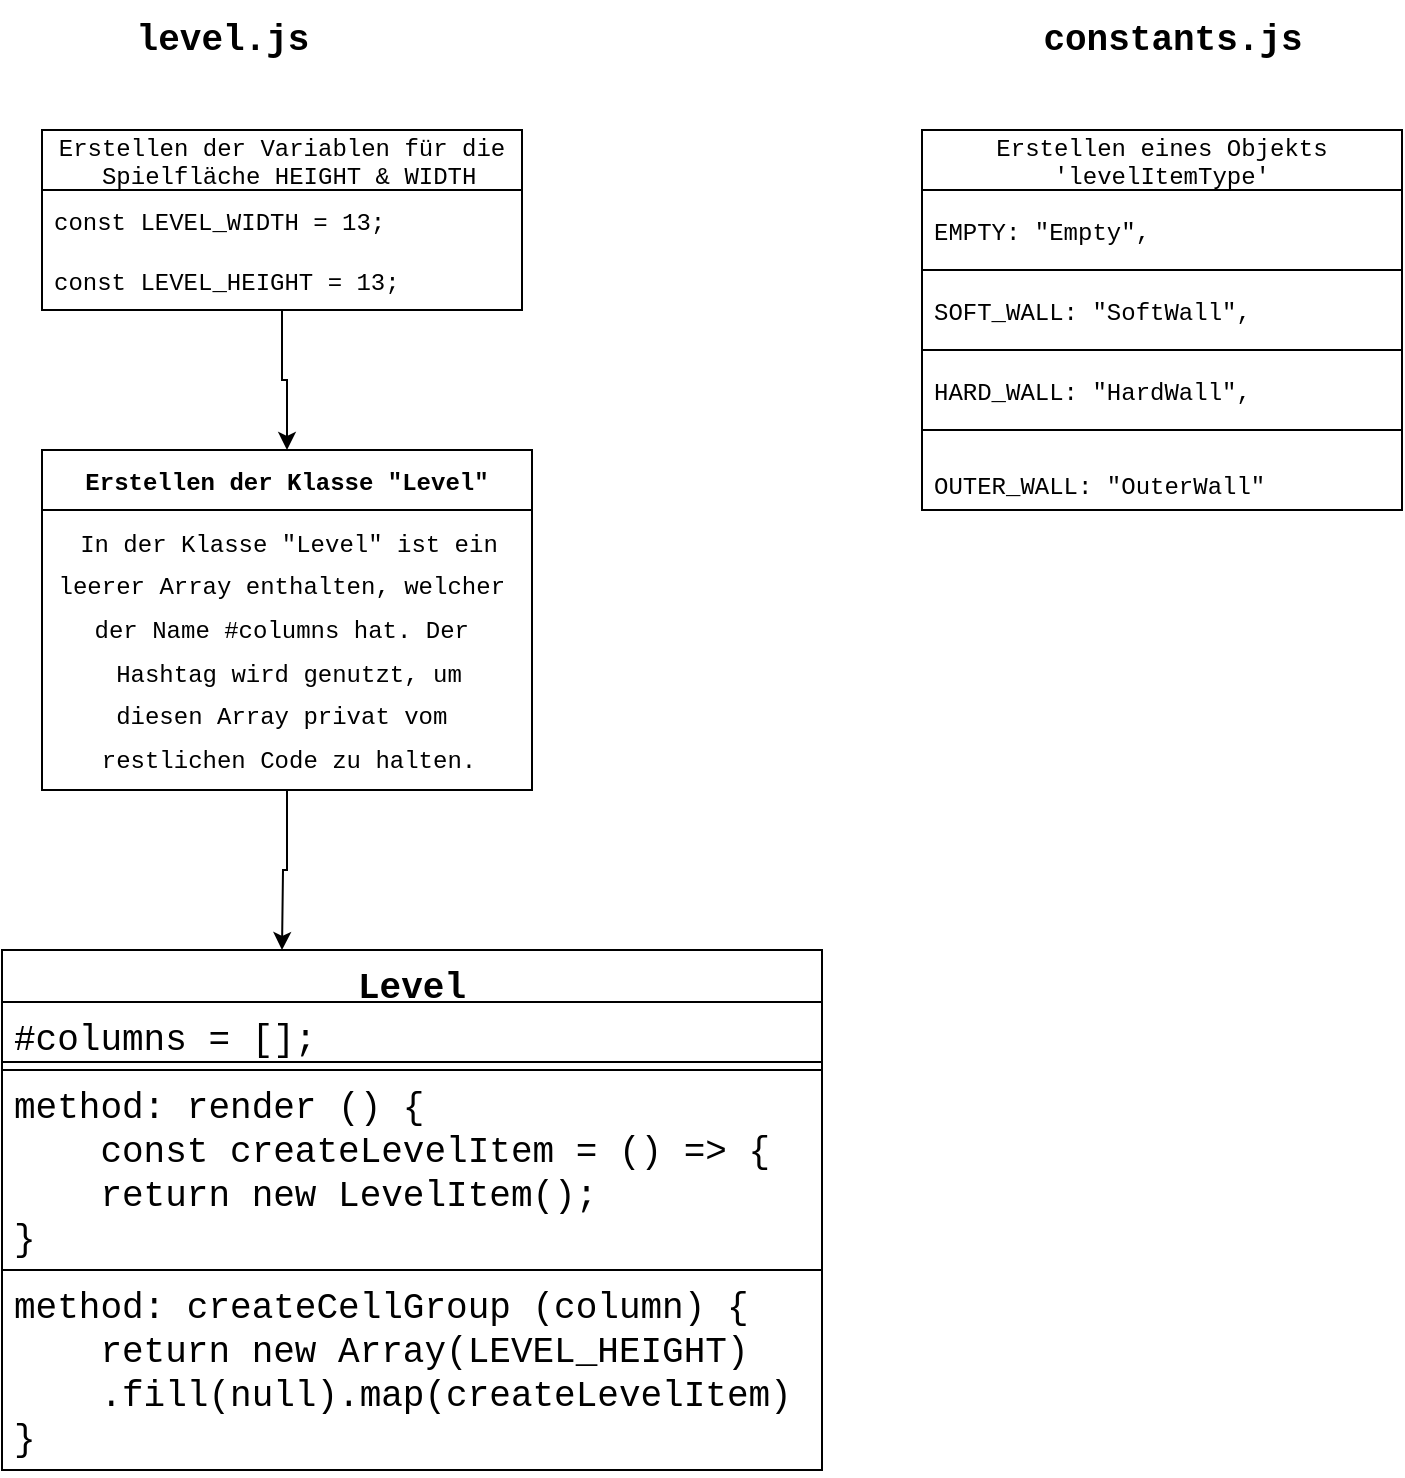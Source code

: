 <mxfile version="20.3.0" type="device"><diagram id="CfZ2Q6GnnfU3AeCrCMWZ" name="Seite-1"><mxGraphModel dx="600" dy="970" grid="1" gridSize="10" guides="1" tooltips="1" connect="1" arrows="1" fold="1" page="1" pageScale="1" pageWidth="827" pageHeight="1169" math="0" shadow="0"><root><mxCell id="0"/><mxCell id="1" parent="0"/><mxCell id="6uzbEDRDQeq24NjG_iJx-8" value="" style="edgeStyle=orthogonalEdgeStyle;rounded=0;orthogonalLoop=1;jettySize=auto;html=1;labelBackgroundColor=none;" edge="1" parent="1" source="6uzbEDRDQeq24NjG_iJx-1" target="6uzbEDRDQeq24NjG_iJx-5"><mxGeometry relative="1" as="geometry"/></mxCell><mxCell id="6uzbEDRDQeq24NjG_iJx-1" value="Erstellen der Variablen für die&#10; Spielfläche HEIGHT &amp; WIDTH" style="swimlane;fontStyle=0;childLayout=stackLayout;horizontal=1;startSize=30;horizontalStack=0;resizeParent=1;resizeParentMax=0;resizeLast=0;collapsible=1;marginBottom=0;fontFamily=Courier New;labelBackgroundColor=none;" vertex="1" parent="1"><mxGeometry x="40" y="80" width="240" height="90" as="geometry"/></mxCell><mxCell id="6uzbEDRDQeq24NjG_iJx-2" value="const LEVEL_WIDTH = 13;" style="text;align=left;verticalAlign=middle;spacingLeft=4;spacingRight=4;overflow=hidden;points=[[0,0.5],[1,0.5]];portConstraint=eastwest;rotatable=0;fontFamily=Courier New;labelBackgroundColor=none;" vertex="1" parent="6uzbEDRDQeq24NjG_iJx-1"><mxGeometry y="30" width="240" height="30" as="geometry"/></mxCell><mxCell id="6uzbEDRDQeq24NjG_iJx-3" value="const LEVEL_HEIGHT = 13;" style="text;align=left;verticalAlign=middle;spacingLeft=4;spacingRight=4;overflow=hidden;points=[[0,0.5],[1,0.5]];portConstraint=eastwest;rotatable=0;fontFamily=Courier New;labelBackgroundColor=none;" vertex="1" parent="6uzbEDRDQeq24NjG_iJx-1"><mxGeometry y="60" width="240" height="30" as="geometry"/></mxCell><mxCell id="6uzbEDRDQeq24NjG_iJx-22" style="edgeStyle=orthogonalEdgeStyle;rounded=0;orthogonalLoop=1;jettySize=auto;html=1;fontFamily=Courier New;fontSize=18;labelBackgroundColor=none;" edge="1" parent="1" source="6uzbEDRDQeq24NjG_iJx-5"><mxGeometry relative="1" as="geometry"><mxPoint x="160" y="490" as="targetPoint"/></mxGeometry></mxCell><mxCell id="6uzbEDRDQeq24NjG_iJx-5" value="Erstellen der Klasse &quot;Level&quot;" style="swimlane;fontStyle=1;childLayout=stackLayout;horizontal=1;startSize=30;horizontalStack=0;resizeParent=1;resizeParentMax=0;resizeLast=0;collapsible=1;marginBottom=0;fontFamily=Courier New;labelBackgroundColor=none;" vertex="1" parent="1"><mxGeometry x="40" y="240" width="245" height="170" as="geometry"/></mxCell><mxCell id="6uzbEDRDQeq24NjG_iJx-21" value="&lt;span style=&quot;font-size: 12px; text-align: left;&quot;&gt;In der Klasse &quot;Level&quot; ist ein&lt;br&gt;leerer Array enthalten, welcher&amp;nbsp;&lt;br&gt;der Name #columns hat. Der&amp;nbsp;&lt;br&gt;Hashtag wird genutzt, um&lt;br&gt;diesen Array privat vom&amp;nbsp;&lt;br&gt;restlichen Code zu halten.&lt;br&gt;&lt;/span&gt;" style="text;html=1;align=center;verticalAlign=middle;resizable=0;points=[];autosize=1;fontSize=18;fontFamily=Courier New;labelBackgroundColor=none;" vertex="1" parent="6uzbEDRDQeq24NjG_iJx-5"><mxGeometry y="30" width="245" height="140" as="geometry"/></mxCell><mxCell id="6uzbEDRDQeq24NjG_iJx-9" value="&lt;font face=&quot;Courier New&quot; style=&quot;font-size: 18px;&quot;&gt;level.js&lt;/font&gt;" style="text;html=1;align=center;verticalAlign=middle;resizable=0;points=[];autosize=1;fontStyle=1;fontSize=18;labelBackgroundColor=none;" vertex="1" parent="1"><mxGeometry x="75" y="15" width="110" height="40" as="geometry"/></mxCell><mxCell id="6uzbEDRDQeq24NjG_iJx-10" value="&lt;font face=&quot;Courier New&quot; style=&quot;font-size: 18px;&quot;&gt;constants.js&lt;/font&gt;" style="text;html=1;align=center;verticalAlign=middle;resizable=0;points=[];autosize=1;fontStyle=1;fontSize=18;labelBackgroundColor=none;" vertex="1" parent="1"><mxGeometry x="530" y="15" width="150" height="40" as="geometry"/></mxCell><mxCell id="6uzbEDRDQeq24NjG_iJx-19" value="" style="group;labelBackgroundColor=none;" vertex="1" connectable="0" parent="1"><mxGeometry x="480" y="80" width="240" height="190" as="geometry"/></mxCell><mxCell id="6uzbEDRDQeq24NjG_iJx-11" value="Erstellen eines Objekts &#10;'levelItemType'" style="swimlane;fontStyle=0;childLayout=stackLayout;horizontal=1;startSize=30;horizontalStack=0;resizeParent=1;resizeParentMax=0;resizeLast=0;collapsible=1;marginBottom=0;fontFamily=Courier New;labelBackgroundColor=none;" vertex="1" parent="6uzbEDRDQeq24NjG_iJx-19"><mxGeometry width="240" height="110" as="geometry"/></mxCell><mxCell id="6uzbEDRDQeq24NjG_iJx-12" value="EMPTY: &quot;Empty&quot;," style="text;align=left;verticalAlign=middle;spacingLeft=4;spacingRight=4;overflow=hidden;points=[[0,0.5],[1,0.5]];portConstraint=eastwest;rotatable=0;fontFamily=Courier New;labelBackgroundColor=none;" vertex="1" parent="6uzbEDRDQeq24NjG_iJx-11"><mxGeometry y="30" width="240" height="40" as="geometry"/></mxCell><mxCell id="6uzbEDRDQeq24NjG_iJx-17" value="SOFT_WALL: &quot;SoftWall&quot;," style="text;align=left;verticalAlign=middle;spacingLeft=4;spacingRight=4;overflow=hidden;points=[[0,0.5],[1,0.5]];portConstraint=eastwest;rotatable=0;fontFamily=Courier New;labelBackgroundColor=none;strokeColor=default;" vertex="1" parent="6uzbEDRDQeq24NjG_iJx-11"><mxGeometry y="70" width="240" height="40" as="geometry"/></mxCell><mxCell id="6uzbEDRDQeq24NjG_iJx-15" value="HARD_WALL: &quot;HardWall&quot;," style="text;align=left;verticalAlign=middle;spacingLeft=4;spacingRight=4;overflow=hidden;points=[[0,0.5],[1,0.5]];portConstraint=eastwest;rotatable=0;fontFamily=Courier New;labelBackgroundColor=none;strokeColor=default;" vertex="1" parent="6uzbEDRDQeq24NjG_iJx-19"><mxGeometry y="110" width="240" height="40" as="geometry"/></mxCell><mxCell id="6uzbEDRDQeq24NjG_iJx-18" value="&#10;OUTER_WALL: &quot;OuterWall&quot;" style="text;align=left;verticalAlign=middle;spacingLeft=4;spacingRight=4;overflow=hidden;points=[[0,0.5],[1,0.5]];portConstraint=eastwest;rotatable=0;fontFamily=Courier New;labelBackgroundColor=none;strokeColor=default;" vertex="1" parent="6uzbEDRDQeq24NjG_iJx-19"><mxGeometry y="150" width="240" height="40" as="geometry"/></mxCell><mxCell id="6uzbEDRDQeq24NjG_iJx-23" value="Level" style="swimlane;fontStyle=1;align=center;verticalAlign=top;childLayout=stackLayout;horizontal=1;startSize=26;horizontalStack=0;resizeParent=1;resizeParentMax=0;resizeLast=0;collapsible=1;marginBottom=0;labelBackgroundColor=none;fontFamily=Courier New;fontSize=18;" vertex="1" parent="1"><mxGeometry x="20" y="490" width="410" height="260" as="geometry"/></mxCell><mxCell id="6uzbEDRDQeq24NjG_iJx-24" value="#columns = [];" style="text;align=left;verticalAlign=top;spacingLeft=4;spacingRight=4;overflow=hidden;rotatable=0;points=[[0,0.5],[1,0.5]];portConstraint=eastwest;labelBackgroundColor=none;fontFamily=Courier New;fontSize=18;" vertex="1" parent="6uzbEDRDQeq24NjG_iJx-23"><mxGeometry y="26" width="410" height="26" as="geometry"/></mxCell><mxCell id="6uzbEDRDQeq24NjG_iJx-25" value="" style="line;strokeWidth=1;align=left;verticalAlign=middle;spacingTop=-1;spacingLeft=3;spacingRight=3;rotatable=0;labelPosition=right;points=[];portConstraint=eastwest;labelBackgroundColor=none;fontFamily=Courier New;fontSize=18;" vertex="1" parent="6uzbEDRDQeq24NjG_iJx-23"><mxGeometry y="52" width="410" height="8" as="geometry"/></mxCell><mxCell id="6uzbEDRDQeq24NjG_iJx-26" value="method: render () {&#10;    const createLevelItem = () =&gt; {&#10;    return new LevelItem();&#10;}" style="text;align=left;verticalAlign=top;spacingLeft=4;spacingRight=4;overflow=hidden;rotatable=0;points=[[0,0.5],[1,0.5]];portConstraint=eastwest;labelBackgroundColor=none;fontFamily=Courier New;fontSize=18;strokeColor=default;" vertex="1" parent="6uzbEDRDQeq24NjG_iJx-23"><mxGeometry y="60" width="410" height="100" as="geometry"/></mxCell><mxCell id="6uzbEDRDQeq24NjG_iJx-27" value="method: createCellGroup (column) {&#10;    return new Array(LEVEL_HEIGHT)&#10;    .fill(null).map(createLevelItem)&#10;}" style="text;align=left;verticalAlign=top;spacingLeft=4;spacingRight=4;overflow=hidden;rotatable=0;points=[[0,0.5],[1,0.5]];portConstraint=eastwest;labelBackgroundColor=none;fontFamily=Courier New;fontSize=18;strokeColor=default;" vertex="1" parent="6uzbEDRDQeq24NjG_iJx-23"><mxGeometry y="160" width="410" height="100" as="geometry"/></mxCell></root></mxGraphModel></diagram></mxfile>